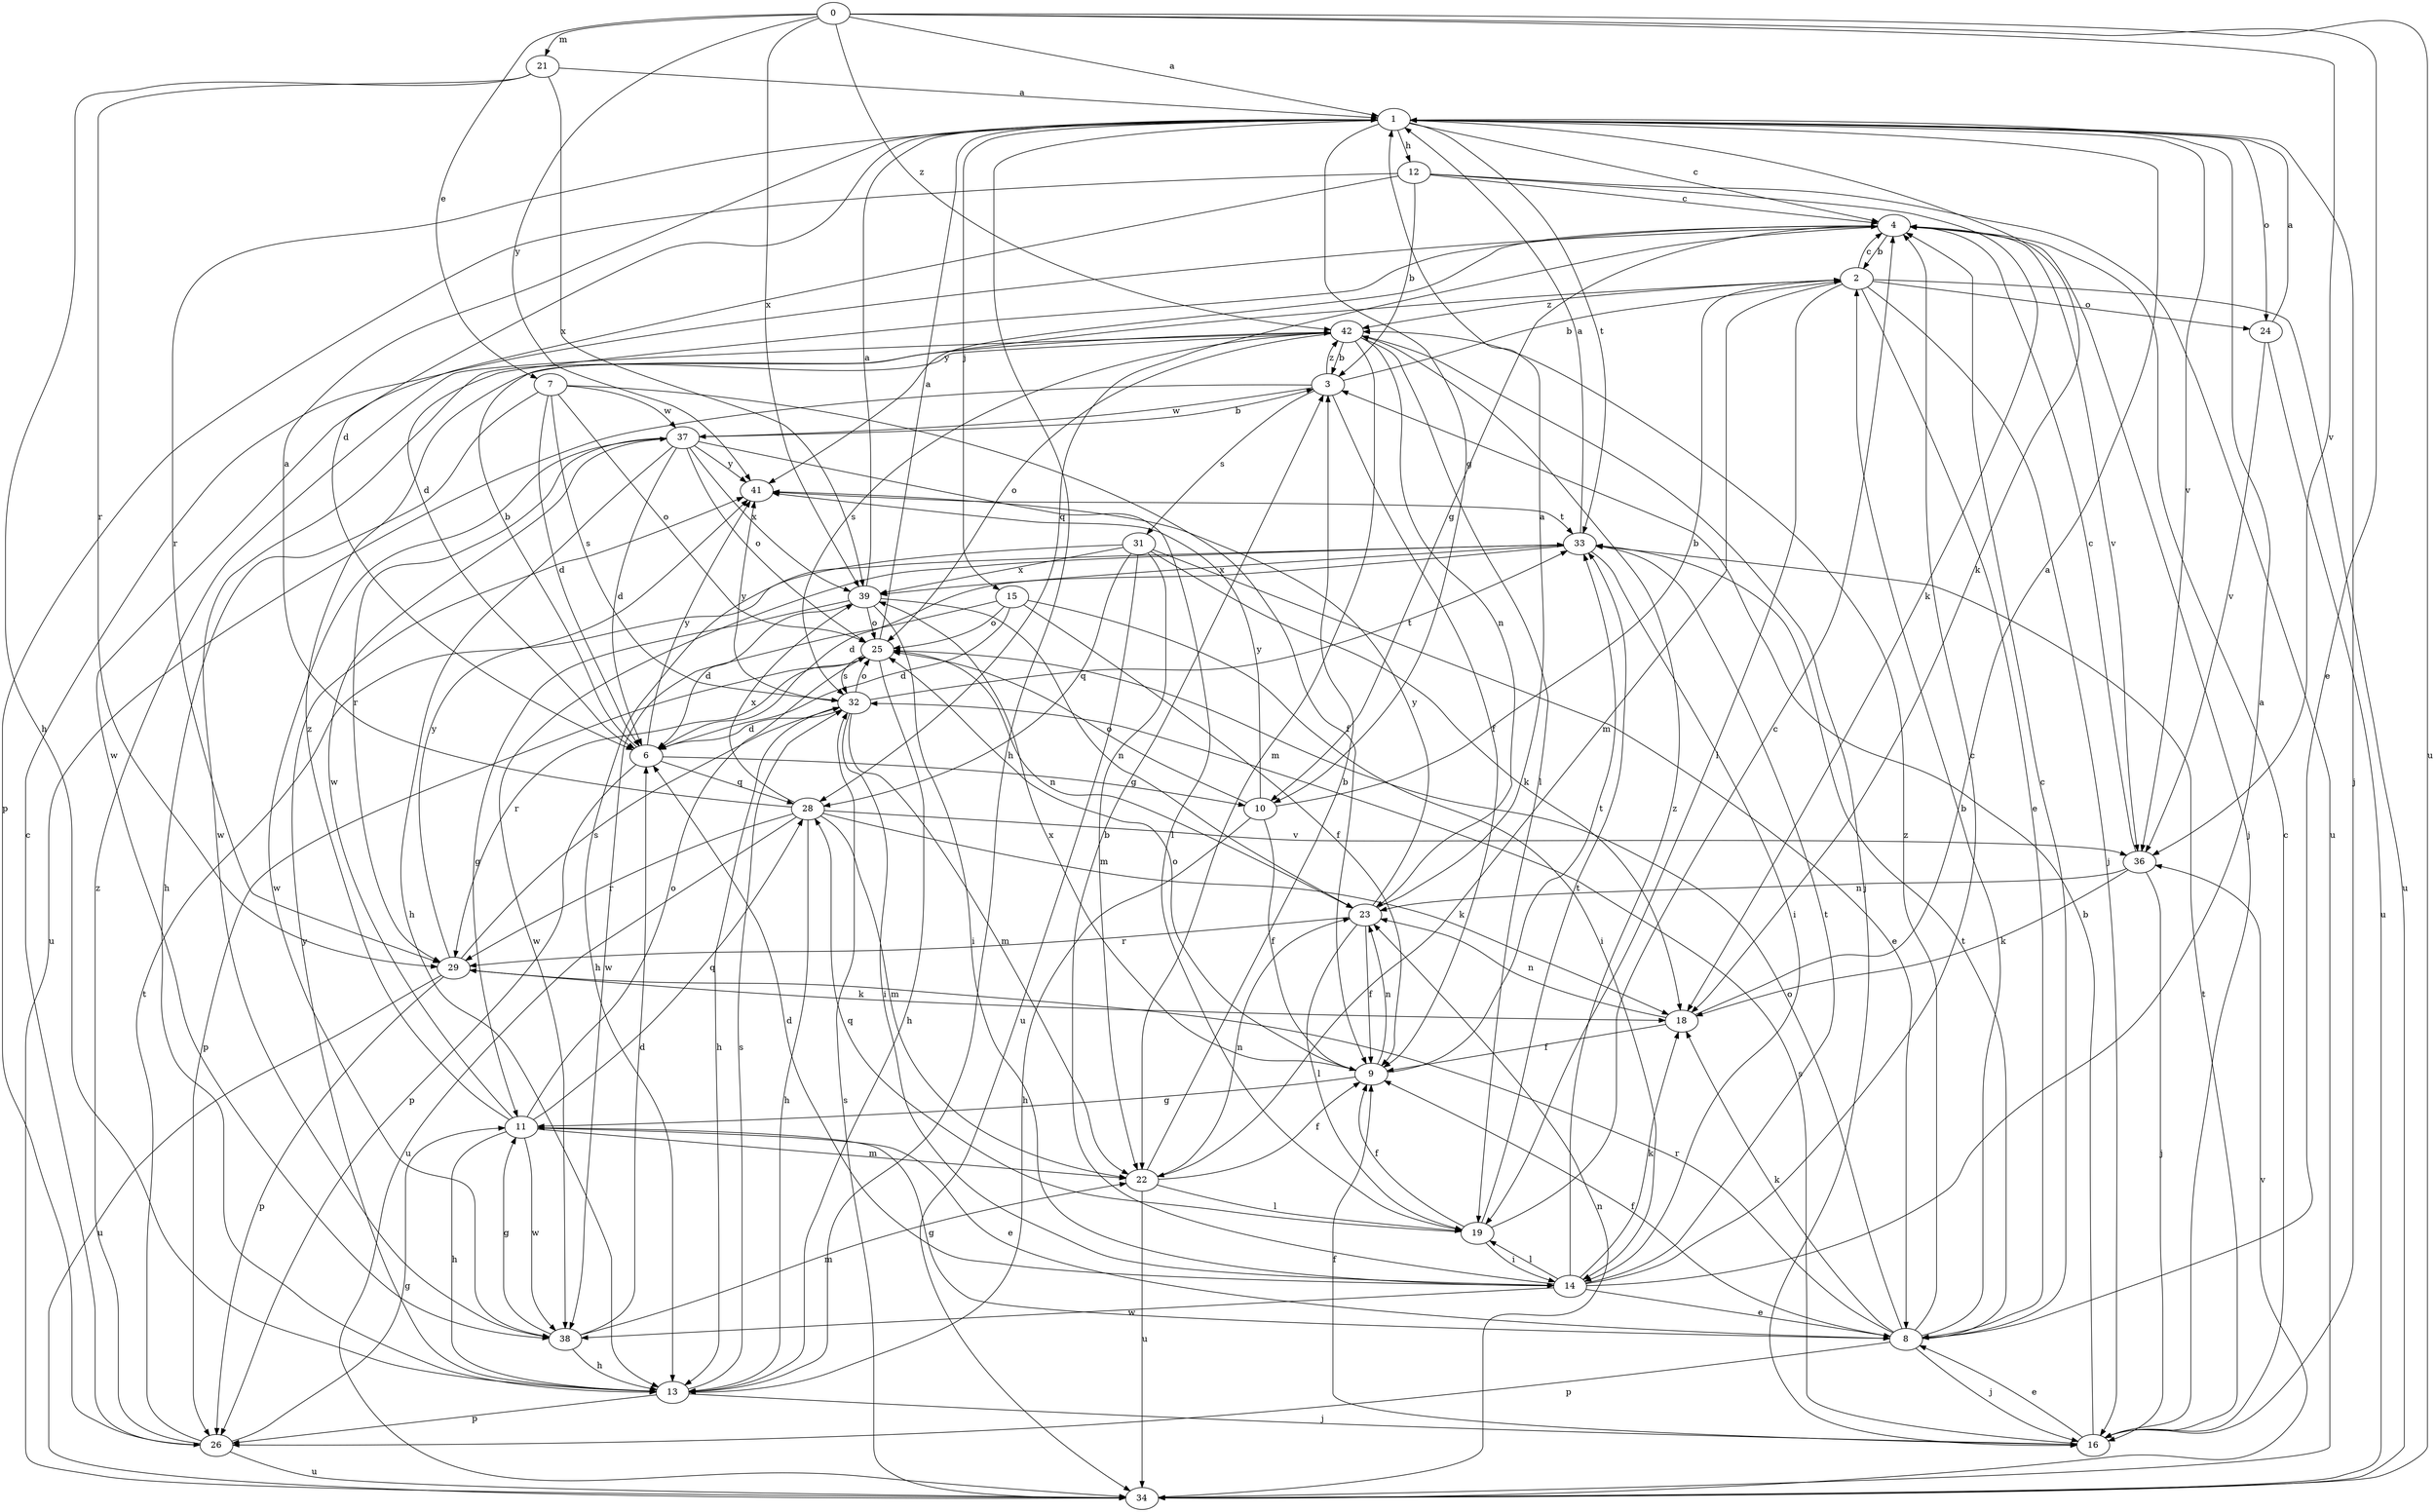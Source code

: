 strict digraph  {
0;
1;
2;
3;
4;
6;
7;
8;
9;
10;
11;
12;
13;
14;
15;
16;
18;
19;
21;
22;
23;
24;
25;
26;
28;
29;
31;
32;
33;
34;
36;
37;
38;
39;
41;
42;
0 -> 1  [label=a];
0 -> 7  [label=e];
0 -> 8  [label=e];
0 -> 21  [label=m];
0 -> 34  [label=u];
0 -> 36  [label=v];
0 -> 39  [label=x];
0 -> 41  [label=y];
0 -> 42  [label=z];
1 -> 4  [label=c];
1 -> 6  [label=d];
1 -> 10  [label=g];
1 -> 12  [label=h];
1 -> 13  [label=h];
1 -> 15  [label=j];
1 -> 16  [label=j];
1 -> 18  [label=k];
1 -> 24  [label=o];
1 -> 29  [label=r];
1 -> 33  [label=t];
1 -> 36  [label=v];
2 -> 4  [label=c];
2 -> 8  [label=e];
2 -> 16  [label=j];
2 -> 19  [label=l];
2 -> 22  [label=m];
2 -> 24  [label=o];
2 -> 34  [label=u];
2 -> 42  [label=z];
3 -> 2  [label=b];
3 -> 9  [label=f];
3 -> 31  [label=s];
3 -> 34  [label=u];
3 -> 37  [label=w];
3 -> 42  [label=z];
4 -> 2  [label=b];
4 -> 6  [label=d];
4 -> 10  [label=g];
4 -> 16  [label=j];
4 -> 28  [label=q];
4 -> 36  [label=v];
4 -> 41  [label=y];
6 -> 2  [label=b];
6 -> 10  [label=g];
6 -> 26  [label=p];
6 -> 28  [label=q];
6 -> 41  [label=y];
7 -> 6  [label=d];
7 -> 9  [label=f];
7 -> 13  [label=h];
7 -> 25  [label=o];
7 -> 32  [label=s];
7 -> 37  [label=w];
8 -> 2  [label=b];
8 -> 4  [label=c];
8 -> 9  [label=f];
8 -> 11  [label=g];
8 -> 16  [label=j];
8 -> 18  [label=k];
8 -> 25  [label=o];
8 -> 26  [label=p];
8 -> 29  [label=r];
8 -> 33  [label=t];
8 -> 42  [label=z];
9 -> 11  [label=g];
9 -> 23  [label=n];
9 -> 25  [label=o];
9 -> 33  [label=t];
9 -> 39  [label=x];
10 -> 2  [label=b];
10 -> 9  [label=f];
10 -> 13  [label=h];
10 -> 25  [label=o];
10 -> 41  [label=y];
11 -> 8  [label=e];
11 -> 13  [label=h];
11 -> 22  [label=m];
11 -> 25  [label=o];
11 -> 28  [label=q];
11 -> 37  [label=w];
11 -> 38  [label=w];
11 -> 42  [label=z];
12 -> 3  [label=b];
12 -> 4  [label=c];
12 -> 18  [label=k];
12 -> 26  [label=p];
12 -> 34  [label=u];
12 -> 38  [label=w];
13 -> 16  [label=j];
13 -> 26  [label=p];
13 -> 32  [label=s];
13 -> 41  [label=y];
14 -> 1  [label=a];
14 -> 3  [label=b];
14 -> 4  [label=c];
14 -> 6  [label=d];
14 -> 8  [label=e];
14 -> 18  [label=k];
14 -> 19  [label=l];
14 -> 33  [label=t];
14 -> 38  [label=w];
14 -> 42  [label=z];
15 -> 6  [label=d];
15 -> 9  [label=f];
15 -> 14  [label=i];
15 -> 25  [label=o];
15 -> 38  [label=w];
16 -> 3  [label=b];
16 -> 4  [label=c];
16 -> 8  [label=e];
16 -> 9  [label=f];
16 -> 32  [label=s];
16 -> 33  [label=t];
18 -> 1  [label=a];
18 -> 9  [label=f];
18 -> 23  [label=n];
19 -> 4  [label=c];
19 -> 9  [label=f];
19 -> 14  [label=i];
19 -> 28  [label=q];
19 -> 33  [label=t];
21 -> 1  [label=a];
21 -> 13  [label=h];
21 -> 29  [label=r];
21 -> 39  [label=x];
22 -> 3  [label=b];
22 -> 9  [label=f];
22 -> 19  [label=l];
22 -> 23  [label=n];
22 -> 34  [label=u];
23 -> 1  [label=a];
23 -> 9  [label=f];
23 -> 19  [label=l];
23 -> 29  [label=r];
23 -> 41  [label=y];
24 -> 1  [label=a];
24 -> 34  [label=u];
24 -> 36  [label=v];
25 -> 1  [label=a];
25 -> 13  [label=h];
25 -> 23  [label=n];
25 -> 26  [label=p];
25 -> 29  [label=r];
25 -> 32  [label=s];
26 -> 4  [label=c];
26 -> 11  [label=g];
26 -> 33  [label=t];
26 -> 34  [label=u];
26 -> 42  [label=z];
28 -> 1  [label=a];
28 -> 13  [label=h];
28 -> 18  [label=k];
28 -> 22  [label=m];
28 -> 29  [label=r];
28 -> 34  [label=u];
28 -> 36  [label=v];
28 -> 39  [label=x];
29 -> 18  [label=k];
29 -> 26  [label=p];
29 -> 32  [label=s];
29 -> 34  [label=u];
29 -> 41  [label=y];
31 -> 8  [label=e];
31 -> 13  [label=h];
31 -> 18  [label=k];
31 -> 22  [label=m];
31 -> 28  [label=q];
31 -> 34  [label=u];
31 -> 39  [label=x];
32 -> 6  [label=d];
32 -> 13  [label=h];
32 -> 14  [label=i];
32 -> 22  [label=m];
32 -> 25  [label=o];
32 -> 33  [label=t];
32 -> 41  [label=y];
33 -> 1  [label=a];
33 -> 6  [label=d];
33 -> 14  [label=i];
33 -> 38  [label=w];
33 -> 39  [label=x];
34 -> 23  [label=n];
34 -> 32  [label=s];
34 -> 36  [label=v];
36 -> 4  [label=c];
36 -> 16  [label=j];
36 -> 18  [label=k];
36 -> 23  [label=n];
37 -> 3  [label=b];
37 -> 6  [label=d];
37 -> 13  [label=h];
37 -> 19  [label=l];
37 -> 25  [label=o];
37 -> 29  [label=r];
37 -> 38  [label=w];
37 -> 39  [label=x];
37 -> 41  [label=y];
38 -> 6  [label=d];
38 -> 11  [label=g];
38 -> 13  [label=h];
38 -> 22  [label=m];
39 -> 1  [label=a];
39 -> 6  [label=d];
39 -> 11  [label=g];
39 -> 14  [label=i];
39 -> 23  [label=n];
39 -> 25  [label=o];
41 -> 33  [label=t];
42 -> 3  [label=b];
42 -> 16  [label=j];
42 -> 19  [label=l];
42 -> 22  [label=m];
42 -> 23  [label=n];
42 -> 25  [label=o];
42 -> 32  [label=s];
42 -> 38  [label=w];
}
